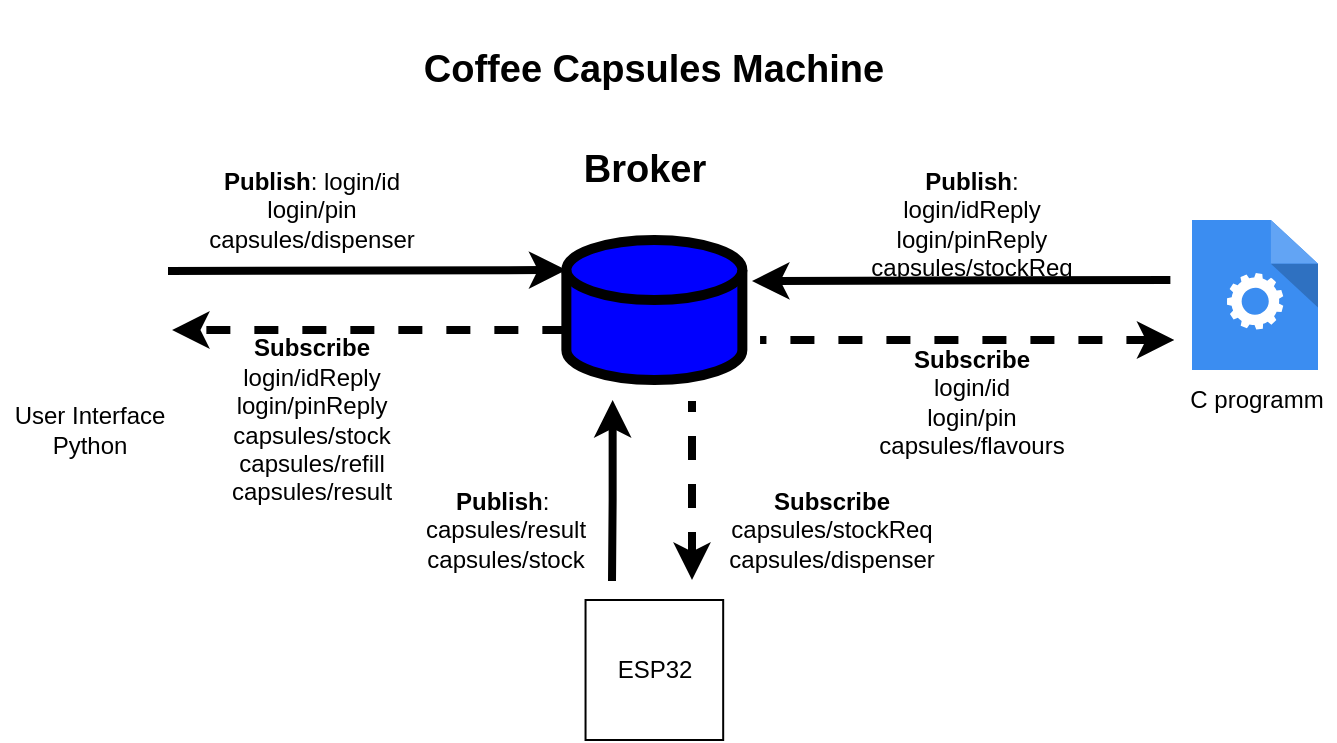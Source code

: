 <mxfile version="16.2.6" type="device"><diagram id="BDLMoCTw3Xk4iZHLAC4U" name="Page-1"><mxGraphModel dx="946" dy="560" grid="1" gridSize="10" guides="1" tooltips="1" connect="1" arrows="1" fold="1" page="1" pageScale="1" pageWidth="980" pageHeight="1390" math="0" shadow="0"><root><mxCell id="0"/><mxCell id="1" parent="0"/><mxCell id="AiYjtjXxUeBxvQv011XE-9" value="" style="shape=cylinder3;whiteSpace=wrap;html=1;boundedLbl=1;backgroundOutline=1;size=15;fillColor=#0000FF;strokeWidth=5;strokeColor=#000000;" parent="1" vertex="1"><mxGeometry x="407.18" y="120" width="88" height="70" as="geometry"/></mxCell><mxCell id="AiYjtjXxUeBxvQv011XE-10" value="&lt;b&gt;&lt;font style=&quot;font-size: 19px&quot;&gt;Broker&lt;/font&gt;&lt;/b&gt;" style="text;html=1;strokeColor=none;fillColor=none;align=center;verticalAlign=middle;whiteSpace=wrap;rounded=0;fontSize=16;" parent="1" vertex="1"><mxGeometry x="382" y="60" width="128.82" height="50" as="geometry"/></mxCell><mxCell id="AiYjtjXxUeBxvQv011XE-11" value="Coffee Capsules Machine" style="text;html=1;strokeColor=none;fillColor=none;align=center;verticalAlign=middle;whiteSpace=wrap;rounded=0;fontSize=19;fontStyle=1" parent="1" vertex="1"><mxGeometry x="316.18" width="270" height="70" as="geometry"/></mxCell><mxCell id="AiYjtjXxUeBxvQv011XE-14" value="" style="endArrow=classic;html=1;rounded=0;fontSize=19;strokeWidth=4;exitX=1;exitY=0.25;exitDx=0;exitDy=0;entryX=0;entryY=0;entryDx=0;entryDy=15;entryPerimeter=0;" parent="1" source="p8lBgwlSE7tFPkzdqAIi-2" target="AiYjtjXxUeBxvQv011XE-9" edge="1"><mxGeometry width="50" height="50" relative="1" as="geometry"><mxPoint x="430" y="320" as="sourcePoint"/><mxPoint x="370" y="210" as="targetPoint"/></mxGeometry></mxCell><mxCell id="AiYjtjXxUeBxvQv011XE-15" value="" style="endArrow=classic;html=1;rounded=0;fontSize=19;strokeWidth=4;entryX=1.026;entryY=0.628;entryDx=0;entryDy=0;exitX=0;exitY=0;exitDx=0;exitDy=45;exitPerimeter=0;entryPerimeter=0;dashed=1;" parent="1" source="AiYjtjXxUeBxvQv011XE-9" target="p8lBgwlSE7tFPkzdqAIi-2" edge="1"><mxGeometry width="50" height="50" relative="1" as="geometry"><mxPoint x="390" y="220" as="sourcePoint"/><mxPoint x="340" y="360" as="targetPoint"/></mxGeometry></mxCell><mxCell id="7-ykSLHKwxkJMfkPy8A5-1" value="&lt;b&gt;Publish&lt;/b&gt;: login/id&lt;br&gt;login/pin&lt;br&gt;capsules/dispenser" style="text;html=1;strokeColor=none;fillColor=none;align=center;verticalAlign=middle;whiteSpace=wrap;rounded=0;rotation=0;" parent="1" vertex="1"><mxGeometry x="250" y="90" width="60" height="30" as="geometry"/></mxCell><mxCell id="7-ykSLHKwxkJMfkPy8A5-5" value="&lt;b&gt;Subscribe&lt;/b&gt;&lt;br&gt;login/idReply&lt;br&gt;login/pinReply&lt;br&gt;capsules/stock&lt;br&gt;capsules/refill&lt;br&gt;capsules/result" style="text;html=1;strokeColor=none;fillColor=none;align=center;verticalAlign=middle;whiteSpace=wrap;rounded=0;rotation=0;" parent="1" vertex="1"><mxGeometry x="250" y="185" width="60" height="50" as="geometry"/></mxCell><mxCell id="p8lBgwlSE7tFPkzdqAIi-2" value="&lt;span style=&quot;background-color: rgb(255 , 255 , 255)&quot;&gt;&lt;br&gt;&lt;/span&gt;" style="shape=image;html=1;verticalAlign=top;verticalLabelPosition=bottom;labelBackgroundColor=#ffffff;imageAspect=0;aspect=fixed;image=https://cdn1.iconfinder.com/data/icons/100-basic-for-user-interface/32/29-Screen-128.png" parent="1" vertex="1"><mxGeometry x="130" y="116" width="78" height="78" as="geometry"/></mxCell><mxCell id="p8lBgwlSE7tFPkzdqAIi-3" value="" style="endArrow=none;html=1;rounded=0;fontSize=19;strokeWidth=4;exitX=1;exitY=0.25;exitDx=0;exitDy=0;entryX=0;entryY=0;entryDx=0;entryDy=15;entryPerimeter=0;startArrow=classic;startFill=1;endFill=0;" parent="1" edge="1"><mxGeometry width="50" height="50" relative="1" as="geometry"><mxPoint x="500" y="140.5" as="sourcePoint"/><mxPoint x="709.18" y="140" as="targetPoint"/></mxGeometry></mxCell><mxCell id="p8lBgwlSE7tFPkzdqAIi-4" value="" style="endArrow=none;html=1;rounded=0;fontSize=19;strokeWidth=4;entryX=1.026;entryY=0.628;entryDx=0;entryDy=0;exitX=0;exitY=0;exitDx=0;exitDy=45;exitPerimeter=0;entryPerimeter=0;dashed=1;endFill=0;startArrow=classic;startFill=1;" parent="1" edge="1"><mxGeometry width="50" height="50" relative="1" as="geometry"><mxPoint x="711.18" y="170" as="sourcePoint"/><mxPoint x="504.028" y="169.984" as="targetPoint"/></mxGeometry></mxCell><mxCell id="p8lBgwlSE7tFPkzdqAIi-5" value="&lt;b&gt;Publish&lt;/b&gt;: login/idReply&lt;br&gt;login/pinReply&lt;br&gt;capsules/stockReq" style="text;html=1;strokeColor=none;fillColor=none;align=center;verticalAlign=middle;whiteSpace=wrap;rounded=0;rotation=0;" parent="1" vertex="1"><mxGeometry x="580" y="97" width="60" height="30" as="geometry"/></mxCell><mxCell id="p8lBgwlSE7tFPkzdqAIi-6" value="&lt;b&gt;Subscribe&lt;/b&gt;&lt;br&gt;login/id&lt;br&gt;login/pin&lt;br&gt;capsules/flavours" style="text;html=1;strokeColor=none;fillColor=none;align=center;verticalAlign=middle;whiteSpace=wrap;rounded=0;rotation=0;" parent="1" vertex="1"><mxGeometry x="580" y="186.0" width="60" height="30" as="geometry"/></mxCell><mxCell id="p8lBgwlSE7tFPkzdqAIi-7" value="" style="sketch=0;html=1;aspect=fixed;strokeColor=none;shadow=0;align=center;verticalAlign=top;fillColor=#3B8DF1;shape=mxgraph.gcp2.process" parent="1" vertex="1"><mxGeometry x="720" y="110" width="63" height="75" as="geometry"/></mxCell><mxCell id="p8lBgwlSE7tFPkzdqAIi-8" value="C programm" style="text;html=1;align=center;verticalAlign=middle;resizable=0;points=[];autosize=1;strokeColor=none;fillColor=none;" parent="1" vertex="1"><mxGeometry x="711.5" y="190" width="80" height="20" as="geometry"/></mxCell><mxCell id="p8lBgwlSE7tFPkzdqAIi-17" value="" style="endArrow=classic;html=1;rounded=0;fontSize=19;strokeWidth=4;exitX=1;exitY=0.25;exitDx=0;exitDy=0;" parent="1" edge="1"><mxGeometry width="50" height="50" relative="1" as="geometry"><mxPoint x="430" y="290.5" as="sourcePoint"/><mxPoint x="430.32" y="200" as="targetPoint"/><Array as="points"><mxPoint x="430.32" y="250"/></Array></mxGeometry></mxCell><mxCell id="p8lBgwlSE7tFPkzdqAIi-18" value="" style="endArrow=none;html=1;rounded=0;fontSize=19;strokeWidth=4;entryX=1.026;entryY=0.628;entryDx=0;entryDy=0;entryPerimeter=0;dashed=1;endFill=0;startArrow=classic;startFill=1;" parent="1" edge="1"><mxGeometry width="50" height="50" relative="1" as="geometry"><mxPoint x="470" y="290" as="sourcePoint"/><mxPoint x="469.998" y="200.504" as="targetPoint"/></mxGeometry></mxCell><mxCell id="p8lBgwlSE7tFPkzdqAIi-19" value="&lt;b&gt;Subscribe&lt;/b&gt;&lt;br&gt;capsules/stockReq&lt;br&gt;capsules/dispenser" style="text;html=1;strokeColor=none;fillColor=none;align=center;verticalAlign=middle;whiteSpace=wrap;rounded=0;rotation=0;" parent="1" vertex="1"><mxGeometry x="510" y="250.0" width="60" height="30" as="geometry"/></mxCell><mxCell id="p8lBgwlSE7tFPkzdqAIi-20" value="User Interface&lt;br&gt;Python" style="text;html=1;strokeColor=none;fillColor=none;align=center;verticalAlign=middle;whiteSpace=wrap;rounded=0;rotation=0;" parent="1" vertex="1"><mxGeometry x="124" y="200" width="90" height="30" as="geometry"/></mxCell><mxCell id="OajNkNAMp0c4Nc9G8s3N-2" value="ESP32" style="rounded=0;whiteSpace=wrap;html=1;" parent="1" vertex="1"><mxGeometry x="416.77" y="300" width="68.82" height="70" as="geometry"/></mxCell><mxCell id="OajNkNAMp0c4Nc9G8s3N-3" value="&lt;b&gt;Publish&lt;/b&gt;:&amp;nbsp;&lt;br&gt;capsules/result&lt;br&gt;capsules/stock" style="text;html=1;strokeColor=none;fillColor=none;align=center;verticalAlign=middle;whiteSpace=wrap;rounded=0;rotation=0;" parent="1" vertex="1"><mxGeometry x="347.18" y="250" width="60" height="30" as="geometry"/></mxCell></root></mxGraphModel></diagram></mxfile>